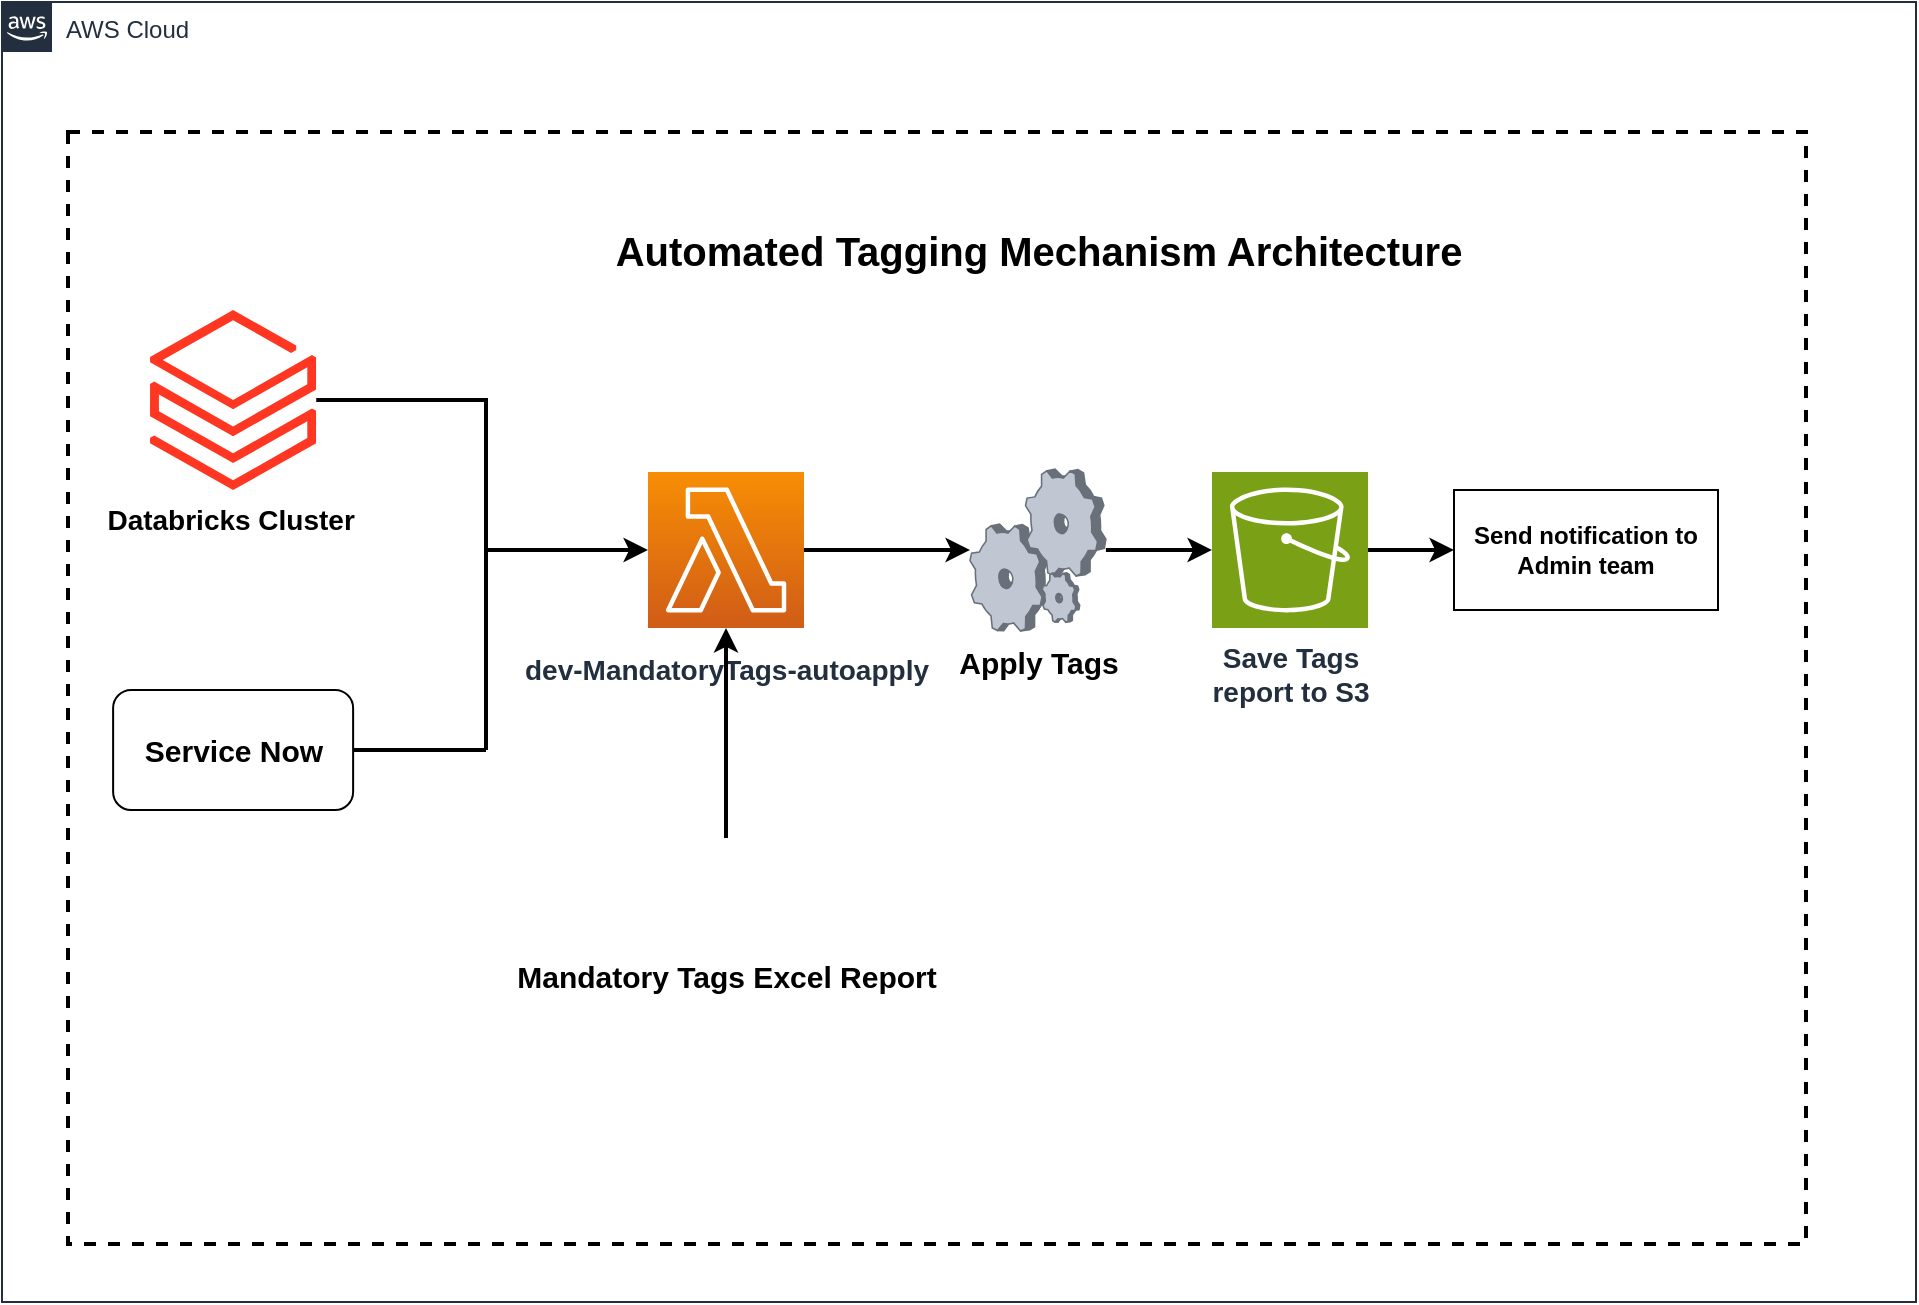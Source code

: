 <mxfile version="22.1.3" type="github">
  <diagram id="Ht1M8jgEwFfnCIfOTk4-" name="Page-1">
    <mxGraphModel dx="1200" dy="692" grid="1" gridSize="11" guides="1" tooltips="1" connect="1" arrows="1" fold="1" page="1" pageScale="1" pageWidth="1169" pageHeight="827" math="0" shadow="0">
      <root>
        <mxCell id="0" />
        <mxCell id="1" parent="0" />
        <mxCell id="UEzPUAAOIrF-is8g5C7q-74" value="AWS Cloud" style="points=[[0,0],[0.25,0],[0.5,0],[0.75,0],[1,0],[1,0.25],[1,0.5],[1,0.75],[1,1],[0.75,1],[0.5,1],[0.25,1],[0,1],[0,0.75],[0,0.5],[0,0.25]];outlineConnect=0;gradientColor=none;html=1;whiteSpace=wrap;fontSize=12;fontStyle=0;shape=mxgraph.aws4.group;grIcon=mxgraph.aws4.group_aws_cloud_alt;strokeColor=#232F3E;fillColor=none;verticalAlign=top;align=left;spacingLeft=30;fontColor=#232F3E;dashed=0;labelBackgroundColor=#ffffff;container=1;pointerEvents=0;collapsible=0;recursiveResize=0;" parent="1" vertex="1">
          <mxGeometry x="44" y="110" width="957" height="650" as="geometry" />
        </mxCell>
        <mxCell id="UEzPUAAOIrF-is8g5C7q-107" value="" style="rounded=0;whiteSpace=wrap;html=1;labelBackgroundColor=none;fillColor=none;dashed=1;container=1;pointerEvents=0;collapsible=0;recursiveResize=0;strokeWidth=2;" parent="UEzPUAAOIrF-is8g5C7q-74" vertex="1">
          <mxGeometry x="33" y="65" width="869" height="556" as="geometry" />
        </mxCell>
        <mxCell id="wpDZTsJx0Alkrm5YS9d_-1" value="&lt;font style=&quot;font-size: 14px;&quot;&gt;&lt;b&gt;Databricks Cluster&amp;nbsp;&lt;/b&gt;&lt;/font&gt;" style="image;aspect=fixed;html=1;points=[];align=center;fontSize=12;image=img/lib/azure2/analytics/Azure_Databricks.svg;" vertex="1" parent="UEzPUAAOIrF-is8g5C7q-107">
          <mxGeometry x="41" y="89" width="83.12" height="90" as="geometry" />
        </mxCell>
        <mxCell id="wpDZTsJx0Alkrm5YS9d_-50" value="" style="edgeStyle=orthogonalEdgeStyle;rounded=0;orthogonalLoop=1;jettySize=auto;html=1;strokeWidth=2;" edge="1" parent="UEzPUAAOIrF-is8g5C7q-107" source="UEzPUAAOIrF-is8g5C7q-85" target="wpDZTsJx0Alkrm5YS9d_-32">
          <mxGeometry relative="1" as="geometry" />
        </mxCell>
        <mxCell id="UEzPUAAOIrF-is8g5C7q-85" value="&lt;font style=&quot;font-size: 14px;&quot;&gt;&lt;b&gt;dev-MandatoryTags-autoapply&lt;/b&gt;&lt;/font&gt;" style="outlineConnect=0;fontColor=#232F3E;gradientColor=#F78E04;gradientDirection=north;fillColor=#D05C17;strokeColor=#ffffff;dashed=0;verticalLabelPosition=bottom;verticalAlign=top;align=center;html=1;fontSize=12;fontStyle=0;aspect=fixed;shape=mxgraph.aws4.resourceIcon;resIcon=mxgraph.aws4.lambda;labelBackgroundColor=#ffffff;spacingTop=6;" parent="UEzPUAAOIrF-is8g5C7q-107" vertex="1">
          <mxGeometry x="290" y="170" width="78" height="78" as="geometry" />
        </mxCell>
        <mxCell id="wpDZTsJx0Alkrm5YS9d_-6" value="" style="endArrow=classic;html=1;rounded=0;strokeWidth=2;" edge="1" parent="UEzPUAAOIrF-is8g5C7q-107" target="UEzPUAAOIrF-is8g5C7q-85">
          <mxGeometry width="50" height="50" relative="1" as="geometry">
            <mxPoint x="209" y="209" as="sourcePoint" />
            <mxPoint x="129" y="258" as="targetPoint" />
          </mxGeometry>
        </mxCell>
        <mxCell id="wpDZTsJx0Alkrm5YS9d_-17" value="&lt;b&gt;&lt;font style=&quot;font-size: 15px;&quot;&gt;Service Now&lt;/font&gt;&lt;/b&gt;" style="rounded=1;whiteSpace=wrap;html=1;" vertex="1" parent="UEzPUAAOIrF-is8g5C7q-107">
          <mxGeometry x="22.56" y="279" width="120" height="60" as="geometry" />
        </mxCell>
        <mxCell id="wpDZTsJx0Alkrm5YS9d_-26" value="&lt;b&gt;Send notification to Admin team&lt;/b&gt;" style="rounded=0;whiteSpace=wrap;html=1;" vertex="1" parent="UEzPUAAOIrF-is8g5C7q-107">
          <mxGeometry x="693" y="179" width="132" height="60" as="geometry" />
        </mxCell>
        <mxCell id="wpDZTsJx0Alkrm5YS9d_-57" value="" style="edgeStyle=orthogonalEdgeStyle;rounded=0;orthogonalLoop=1;jettySize=auto;html=1;strokeWidth=2;" edge="1" parent="UEzPUAAOIrF-is8g5C7q-107" source="wpDZTsJx0Alkrm5YS9d_-32" target="wpDZTsJx0Alkrm5YS9d_-55">
          <mxGeometry relative="1" as="geometry" />
        </mxCell>
        <mxCell id="wpDZTsJx0Alkrm5YS9d_-32" value="&lt;font style=&quot;font-size: 15px;&quot;&gt;&lt;b&gt;Apply Tags&lt;/b&gt;&lt;/font&gt;" style="verticalLabelPosition=bottom;sketch=0;aspect=fixed;html=1;verticalAlign=top;strokeColor=none;align=center;outlineConnect=0;shape=mxgraph.citrix.process;" vertex="1" parent="UEzPUAAOIrF-is8g5C7q-107">
          <mxGeometry x="451" y="168.5" width="67.94" height="81" as="geometry" />
        </mxCell>
        <mxCell id="wpDZTsJx0Alkrm5YS9d_-44" value="" style="endArrow=none;html=1;rounded=0;fontSize=11;strokeWidth=2;" edge="1" parent="UEzPUAAOIrF-is8g5C7q-107" source="wpDZTsJx0Alkrm5YS9d_-1">
          <mxGeometry width="50" height="50" relative="1" as="geometry">
            <mxPoint x="170" y="182" as="sourcePoint" />
            <mxPoint x="209" y="134" as="targetPoint" />
          </mxGeometry>
        </mxCell>
        <mxCell id="wpDZTsJx0Alkrm5YS9d_-48" value="" style="endArrow=none;html=1;rounded=0;strokeWidth=2;" edge="1" parent="UEzPUAAOIrF-is8g5C7q-107">
          <mxGeometry width="50" height="50" relative="1" as="geometry">
            <mxPoint x="209" y="309" as="sourcePoint" />
            <mxPoint x="209" y="133" as="targetPoint" />
          </mxGeometry>
        </mxCell>
        <mxCell id="wpDZTsJx0Alkrm5YS9d_-49" value="" style="endArrow=classic;html=1;rounded=0;strokeWidth=2;exitX=0.5;exitY=0;exitDx=0;exitDy=0;" edge="1" parent="UEzPUAAOIrF-is8g5C7q-107" target="UEzPUAAOIrF-is8g5C7q-85">
          <mxGeometry width="50" height="50" relative="1" as="geometry">
            <mxPoint x="329.0" y="353" as="sourcePoint" />
            <mxPoint x="301" y="220" as="targetPoint" />
          </mxGeometry>
        </mxCell>
        <mxCell id="wpDZTsJx0Alkrm5YS9d_-47" value="" style="endArrow=none;html=1;rounded=0;entryX=1;entryY=0.5;entryDx=0;entryDy=0;strokeWidth=2;" edge="1" parent="UEzPUAAOIrF-is8g5C7q-107" target="wpDZTsJx0Alkrm5YS9d_-17">
          <mxGeometry width="50" height="50" relative="1" as="geometry">
            <mxPoint x="209" y="309" as="sourcePoint" />
            <mxPoint x="204" y="155" as="targetPoint" />
          </mxGeometry>
        </mxCell>
        <mxCell id="wpDZTsJx0Alkrm5YS9d_-53" value="&lt;b&gt;&lt;font style=&quot;font-size: 15px;&quot;&gt;Mandatory Tags Excel Report&lt;/font&gt;&lt;/b&gt;" style="shape=image;html=1;verticalAlign=top;verticalLabelPosition=bottom;labelBackgroundColor=#ffffff;imageAspect=0;aspect=fixed;image=https://cdn0.iconfinder.com/data/icons/logos-microsoft-office-365/128/Microsoft_Office-02-128.png" vertex="1" parent="UEzPUAAOIrF-is8g5C7q-107">
          <mxGeometry x="302" y="353" width="54" height="54" as="geometry" />
        </mxCell>
        <mxCell id="wpDZTsJx0Alkrm5YS9d_-54" value="&lt;b&gt;&lt;font style=&quot;font-size: 20px;&quot;&gt;Automated Tagging Mechanism Architecture&lt;/font&gt;&lt;/b&gt;" style="text;html=1;align=center;verticalAlign=middle;resizable=0;points=[];autosize=1;strokeColor=none;fillColor=none;" vertex="1" parent="UEzPUAAOIrF-is8g5C7q-107">
          <mxGeometry x="259.97" y="42" width="451" height="33" as="geometry" />
        </mxCell>
        <mxCell id="wpDZTsJx0Alkrm5YS9d_-58" value="" style="edgeStyle=orthogonalEdgeStyle;rounded=0;orthogonalLoop=1;jettySize=auto;html=1;strokeWidth=2;" edge="1" parent="UEzPUAAOIrF-is8g5C7q-107" source="wpDZTsJx0Alkrm5YS9d_-55" target="wpDZTsJx0Alkrm5YS9d_-26">
          <mxGeometry relative="1" as="geometry" />
        </mxCell>
        <mxCell id="wpDZTsJx0Alkrm5YS9d_-55" value="&lt;b&gt;&lt;font style=&quot;font-size: 14px;&quot;&gt;Save Tags &lt;br&gt;report to S3&lt;/font&gt;&lt;/b&gt;" style="sketch=0;points=[[0,0,0],[0.25,0,0],[0.5,0,0],[0.75,0,0],[1,0,0],[0,1,0],[0.25,1,0],[0.5,1,0],[0.75,1,0],[1,1,0],[0,0.25,0],[0,0.5,0],[0,0.75,0],[1,0.25,0],[1,0.5,0],[1,0.75,0]];outlineConnect=0;fontColor=#232F3E;fillColor=#7AA116;strokeColor=#ffffff;dashed=0;verticalLabelPosition=bottom;verticalAlign=top;align=center;html=1;fontSize=12;fontStyle=0;aspect=fixed;shape=mxgraph.aws4.resourceIcon;resIcon=mxgraph.aws4.s3;" vertex="1" parent="UEzPUAAOIrF-is8g5C7q-107">
          <mxGeometry x="572" y="170" width="78" height="78" as="geometry" />
        </mxCell>
      </root>
    </mxGraphModel>
  </diagram>
</mxfile>
